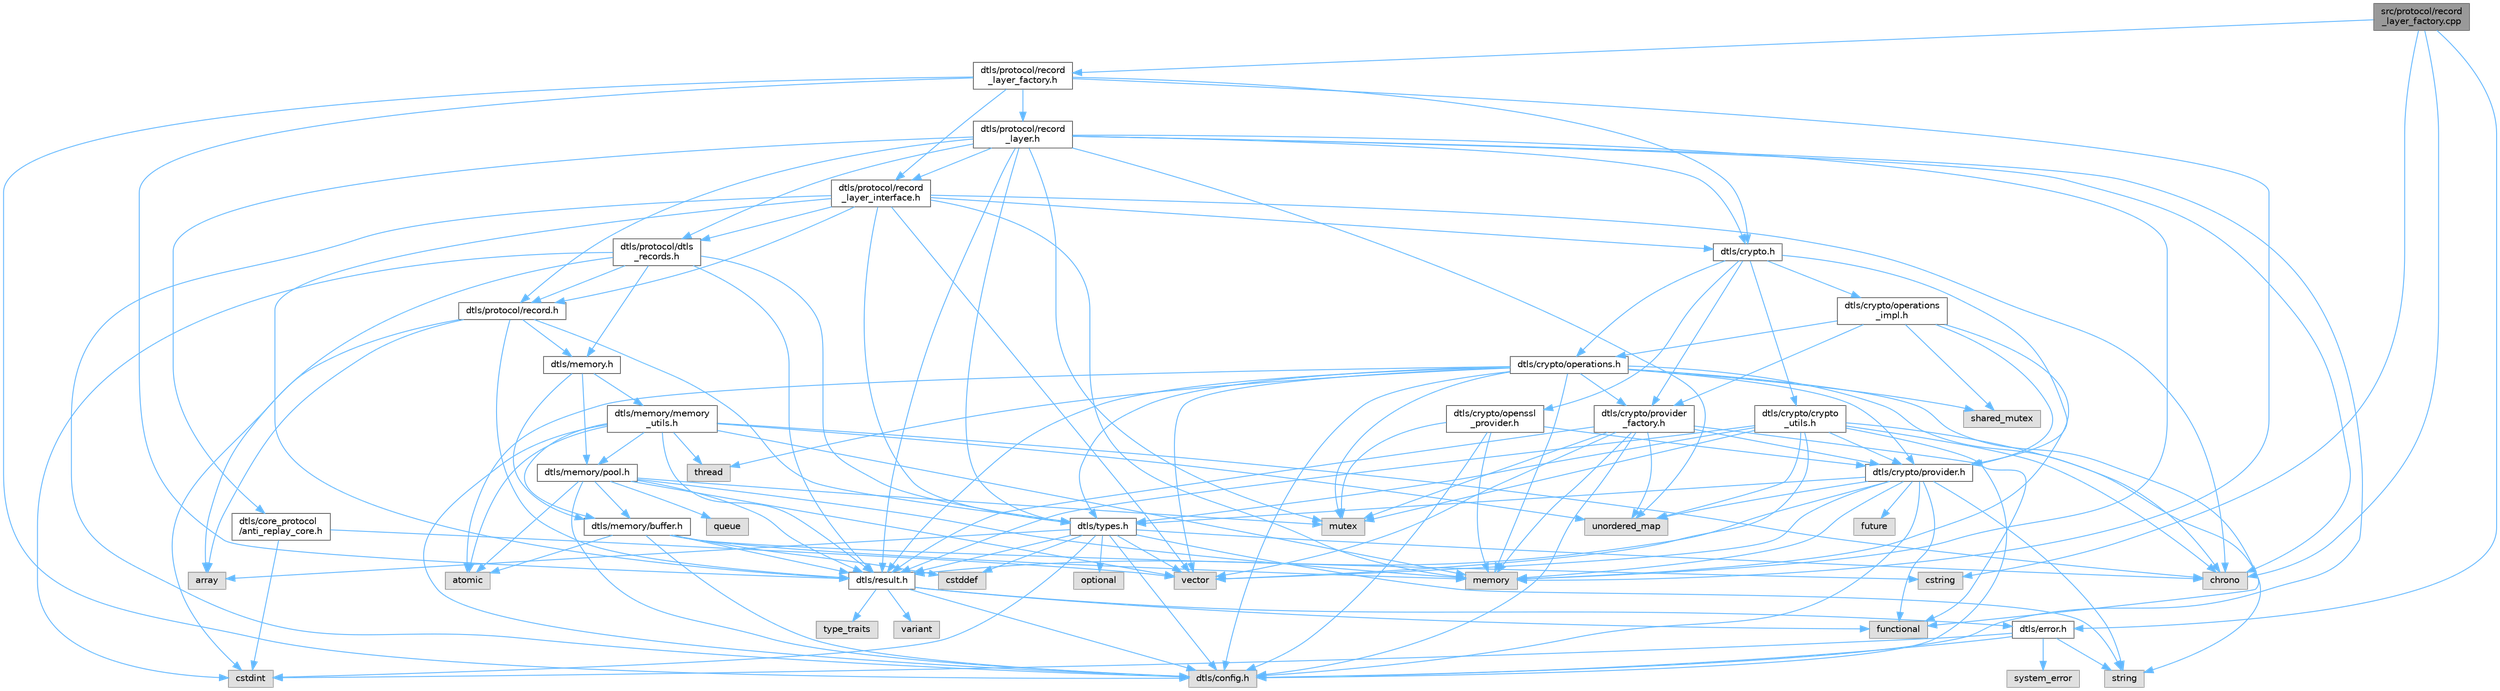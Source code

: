 digraph "src/protocol/record_layer_factory.cpp"
{
 // LATEX_PDF_SIZE
  bgcolor="transparent";
  edge [fontname=Helvetica,fontsize=10,labelfontname=Helvetica,labelfontsize=10];
  node [fontname=Helvetica,fontsize=10,shape=box,height=0.2,width=0.4];
  Node1 [id="Node000001",label="src/protocol/record\l_layer_factory.cpp",height=0.2,width=0.4,color="gray40", fillcolor="grey60", style="filled", fontcolor="black",tooltip=" "];
  Node1 -> Node2 [id="edge1_Node000001_Node000002",color="steelblue1",style="solid",tooltip=" "];
  Node2 [id="Node000002",label="dtls/protocol/record\l_layer_factory.h",height=0.2,width=0.4,color="grey40", fillcolor="white", style="filled",URL="$record__layer__factory_8h.html",tooltip=" "];
  Node2 -> Node3 [id="edge2_Node000002_Node000003",color="steelblue1",style="solid",tooltip=" "];
  Node3 [id="Node000003",label="dtls/config.h",height=0.2,width=0.4,color="grey60", fillcolor="#E0E0E0", style="filled",tooltip=" "];
  Node2 -> Node4 [id="edge3_Node000002_Node000004",color="steelblue1",style="solid",tooltip=" "];
  Node4 [id="Node000004",label="dtls/result.h",height=0.2,width=0.4,color="grey40", fillcolor="white", style="filled",URL="$result_8h.html",tooltip=" "];
  Node4 -> Node3 [id="edge4_Node000004_Node000003",color="steelblue1",style="solid",tooltip=" "];
  Node4 -> Node5 [id="edge5_Node000004_Node000005",color="steelblue1",style="solid",tooltip=" "];
  Node5 [id="Node000005",label="dtls/error.h",height=0.2,width=0.4,color="grey40", fillcolor="white", style="filled",URL="$error_8h.html",tooltip=" "];
  Node5 -> Node3 [id="edge6_Node000005_Node000003",color="steelblue1",style="solid",tooltip=" "];
  Node5 -> Node6 [id="edge7_Node000005_Node000006",color="steelblue1",style="solid",tooltip=" "];
  Node6 [id="Node000006",label="system_error",height=0.2,width=0.4,color="grey60", fillcolor="#E0E0E0", style="filled",tooltip=" "];
  Node5 -> Node7 [id="edge8_Node000005_Node000007",color="steelblue1",style="solid",tooltip=" "];
  Node7 [id="Node000007",label="string",height=0.2,width=0.4,color="grey60", fillcolor="#E0E0E0", style="filled",tooltip=" "];
  Node5 -> Node8 [id="edge9_Node000005_Node000008",color="steelblue1",style="solid",tooltip=" "];
  Node8 [id="Node000008",label="cstdint",height=0.2,width=0.4,color="grey60", fillcolor="#E0E0E0", style="filled",tooltip=" "];
  Node4 -> Node9 [id="edge10_Node000004_Node000009",color="steelblue1",style="solid",tooltip=" "];
  Node9 [id="Node000009",label="variant",height=0.2,width=0.4,color="grey60", fillcolor="#E0E0E0", style="filled",tooltip=" "];
  Node4 -> Node10 [id="edge11_Node000004_Node000010",color="steelblue1",style="solid",tooltip=" "];
  Node10 [id="Node000010",label="functional",height=0.2,width=0.4,color="grey60", fillcolor="#E0E0E0", style="filled",tooltip=" "];
  Node4 -> Node11 [id="edge12_Node000004_Node000011",color="steelblue1",style="solid",tooltip=" "];
  Node11 [id="Node000011",label="type_traits",height=0.2,width=0.4,color="grey60", fillcolor="#E0E0E0", style="filled",tooltip=" "];
  Node2 -> Node12 [id="edge13_Node000002_Node000012",color="steelblue1",style="solid",tooltip=" "];
  Node12 [id="Node000012",label="dtls/protocol/record\l_layer_interface.h",height=0.2,width=0.4,color="grey40", fillcolor="white", style="filled",URL="$record__layer__interface_8h.html",tooltip=" "];
  Node12 -> Node3 [id="edge14_Node000012_Node000003",color="steelblue1",style="solid",tooltip=" "];
  Node12 -> Node13 [id="edge15_Node000012_Node000013",color="steelblue1",style="solid",tooltip=" "];
  Node13 [id="Node000013",label="dtls/types.h",height=0.2,width=0.4,color="grey40", fillcolor="white", style="filled",URL="$types_8h.html",tooltip="Core DTLS v1.3 Protocol Types and Constants."];
  Node13 -> Node3 [id="edge16_Node000013_Node000003",color="steelblue1",style="solid",tooltip=" "];
  Node13 -> Node4 [id="edge17_Node000013_Node000004",color="steelblue1",style="solid",tooltip=" "];
  Node13 -> Node8 [id="edge18_Node000013_Node000008",color="steelblue1",style="solid",tooltip=" "];
  Node13 -> Node14 [id="edge19_Node000013_Node000014",color="steelblue1",style="solid",tooltip=" "];
  Node14 [id="Node000014",label="cstddef",height=0.2,width=0.4,color="grey60", fillcolor="#E0E0E0", style="filled",tooltip=" "];
  Node13 -> Node15 [id="edge20_Node000013_Node000015",color="steelblue1",style="solid",tooltip=" "];
  Node15 [id="Node000015",label="array",height=0.2,width=0.4,color="grey60", fillcolor="#E0E0E0", style="filled",tooltip=" "];
  Node13 -> Node16 [id="edge21_Node000013_Node000016",color="steelblue1",style="solid",tooltip=" "];
  Node16 [id="Node000016",label="vector",height=0.2,width=0.4,color="grey60", fillcolor="#E0E0E0", style="filled",tooltip=" "];
  Node13 -> Node7 [id="edge22_Node000013_Node000007",color="steelblue1",style="solid",tooltip=" "];
  Node13 -> Node17 [id="edge23_Node000013_Node000017",color="steelblue1",style="solid",tooltip=" "];
  Node17 [id="Node000017",label="chrono",height=0.2,width=0.4,color="grey60", fillcolor="#E0E0E0", style="filled",tooltip=" "];
  Node13 -> Node18 [id="edge24_Node000013_Node000018",color="steelblue1",style="solid",tooltip=" "];
  Node18 [id="Node000018",label="optional",height=0.2,width=0.4,color="grey60", fillcolor="#E0E0E0", style="filled",tooltip=" "];
  Node12 -> Node4 [id="edge25_Node000012_Node000004",color="steelblue1",style="solid",tooltip=" "];
  Node12 -> Node19 [id="edge26_Node000012_Node000019",color="steelblue1",style="solid",tooltip=" "];
  Node19 [id="Node000019",label="dtls/protocol/record.h",height=0.2,width=0.4,color="grey40", fillcolor="white", style="filled",URL="$record_8h.html",tooltip=" "];
  Node19 -> Node13 [id="edge27_Node000019_Node000013",color="steelblue1",style="solid",tooltip=" "];
  Node19 -> Node4 [id="edge28_Node000019_Node000004",color="steelblue1",style="solid",tooltip=" "];
  Node19 -> Node20 [id="edge29_Node000019_Node000020",color="steelblue1",style="solid",tooltip=" "];
  Node20 [id="Node000020",label="dtls/memory.h",height=0.2,width=0.4,color="grey40", fillcolor="white", style="filled",URL="$memory_8h.html",tooltip=" "];
  Node20 -> Node21 [id="edge30_Node000020_Node000021",color="steelblue1",style="solid",tooltip=" "];
  Node21 [id="Node000021",label="dtls/memory/buffer.h",height=0.2,width=0.4,color="grey40", fillcolor="white", style="filled",URL="$buffer_8h.html",tooltip=" "];
  Node21 -> Node3 [id="edge31_Node000021_Node000003",color="steelblue1",style="solid",tooltip=" "];
  Node21 -> Node4 [id="edge32_Node000021_Node000004",color="steelblue1",style="solid",tooltip=" "];
  Node21 -> Node22 [id="edge33_Node000021_Node000022",color="steelblue1",style="solid",tooltip=" "];
  Node22 [id="Node000022",label="memory",height=0.2,width=0.4,color="grey60", fillcolor="#E0E0E0", style="filled",tooltip=" "];
  Node21 -> Node14 [id="edge34_Node000021_Node000014",color="steelblue1",style="solid",tooltip=" "];
  Node21 -> Node23 [id="edge35_Node000021_Node000023",color="steelblue1",style="solid",tooltip=" "];
  Node23 [id="Node000023",label="cstring",height=0.2,width=0.4,color="grey60", fillcolor="#E0E0E0", style="filled",tooltip=" "];
  Node21 -> Node24 [id="edge36_Node000021_Node000024",color="steelblue1",style="solid",tooltip=" "];
  Node24 [id="Node000024",label="atomic",height=0.2,width=0.4,color="grey60", fillcolor="#E0E0E0", style="filled",tooltip=" "];
  Node20 -> Node25 [id="edge37_Node000020_Node000025",color="steelblue1",style="solid",tooltip=" "];
  Node25 [id="Node000025",label="dtls/memory/pool.h",height=0.2,width=0.4,color="grey40", fillcolor="white", style="filled",URL="$pool_8h.html",tooltip=" "];
  Node25 -> Node3 [id="edge38_Node000025_Node000003",color="steelblue1",style="solid",tooltip=" "];
  Node25 -> Node4 [id="edge39_Node000025_Node000004",color="steelblue1",style="solid",tooltip=" "];
  Node25 -> Node21 [id="edge40_Node000025_Node000021",color="steelblue1",style="solid",tooltip=" "];
  Node25 -> Node22 [id="edge41_Node000025_Node000022",color="steelblue1",style="solid",tooltip=" "];
  Node25 -> Node26 [id="edge42_Node000025_Node000026",color="steelblue1",style="solid",tooltip=" "];
  Node26 [id="Node000026",label="queue",height=0.2,width=0.4,color="grey60", fillcolor="#E0E0E0", style="filled",tooltip=" "];
  Node25 -> Node27 [id="edge43_Node000025_Node000027",color="steelblue1",style="solid",tooltip=" "];
  Node27 [id="Node000027",label="mutex",height=0.2,width=0.4,color="grey60", fillcolor="#E0E0E0", style="filled",tooltip=" "];
  Node25 -> Node24 [id="edge44_Node000025_Node000024",color="steelblue1",style="solid",tooltip=" "];
  Node25 -> Node16 [id="edge45_Node000025_Node000016",color="steelblue1",style="solid",tooltip=" "];
  Node20 -> Node28 [id="edge46_Node000020_Node000028",color="steelblue1",style="solid",tooltip=" "];
  Node28 [id="Node000028",label="dtls/memory/memory\l_utils.h",height=0.2,width=0.4,color="grey40", fillcolor="white", style="filled",URL="$memory__utils_8h.html",tooltip=" "];
  Node28 -> Node3 [id="edge47_Node000028_Node000003",color="steelblue1",style="solid",tooltip=" "];
  Node28 -> Node4 [id="edge48_Node000028_Node000004",color="steelblue1",style="solid",tooltip=" "];
  Node28 -> Node21 [id="edge49_Node000028_Node000021",color="steelblue1",style="solid",tooltip=" "];
  Node28 -> Node25 [id="edge50_Node000028_Node000025",color="steelblue1",style="solid",tooltip=" "];
  Node28 -> Node22 [id="edge51_Node000028_Node000022",color="steelblue1",style="solid",tooltip=" "];
  Node28 -> Node17 [id="edge52_Node000028_Node000017",color="steelblue1",style="solid",tooltip=" "];
  Node28 -> Node24 [id="edge53_Node000028_Node000024",color="steelblue1",style="solid",tooltip=" "];
  Node28 -> Node29 [id="edge54_Node000028_Node000029",color="steelblue1",style="solid",tooltip=" "];
  Node29 [id="Node000029",label="unordered_map",height=0.2,width=0.4,color="grey60", fillcolor="#E0E0E0", style="filled",tooltip=" "];
  Node28 -> Node30 [id="edge55_Node000028_Node000030",color="steelblue1",style="solid",tooltip=" "];
  Node30 [id="Node000030",label="thread",height=0.2,width=0.4,color="grey60", fillcolor="#E0E0E0", style="filled",tooltip=" "];
  Node19 -> Node8 [id="edge56_Node000019_Node000008",color="steelblue1",style="solid",tooltip=" "];
  Node19 -> Node15 [id="edge57_Node000019_Node000015",color="steelblue1",style="solid",tooltip=" "];
  Node12 -> Node31 [id="edge58_Node000012_Node000031",color="steelblue1",style="solid",tooltip=" "];
  Node31 [id="Node000031",label="dtls/protocol/dtls\l_records.h",height=0.2,width=0.4,color="grey40", fillcolor="white", style="filled",URL="$dtls__records_8h.html",tooltip=" "];
  Node31 -> Node13 [id="edge59_Node000031_Node000013",color="steelblue1",style="solid",tooltip=" "];
  Node31 -> Node4 [id="edge60_Node000031_Node000004",color="steelblue1",style="solid",tooltip=" "];
  Node31 -> Node20 [id="edge61_Node000031_Node000020",color="steelblue1",style="solid",tooltip=" "];
  Node31 -> Node19 [id="edge62_Node000031_Node000019",color="steelblue1",style="solid",tooltip=" "];
  Node31 -> Node8 [id="edge63_Node000031_Node000008",color="steelblue1",style="solid",tooltip=" "];
  Node31 -> Node15 [id="edge64_Node000031_Node000015",color="steelblue1",style="solid",tooltip=" "];
  Node12 -> Node32 [id="edge65_Node000012_Node000032",color="steelblue1",style="solid",tooltip=" "];
  Node32 [id="Node000032",label="dtls/crypto.h",height=0.2,width=0.4,color="grey40", fillcolor="white", style="filled",URL="$crypto_8h.html",tooltip=" "];
  Node32 -> Node33 [id="edge66_Node000032_Node000033",color="steelblue1",style="solid",tooltip=" "];
  Node33 [id="Node000033",label="dtls/crypto/provider.h",height=0.2,width=0.4,color="grey40", fillcolor="white", style="filled",URL="$provider_8h.html",tooltip="DTLS v1.3 Cryptographic Provider Interface."];
  Node33 -> Node3 [id="edge67_Node000033_Node000003",color="steelblue1",style="solid",tooltip=" "];
  Node33 -> Node13 [id="edge68_Node000033_Node000013",color="steelblue1",style="solid",tooltip=" "];
  Node33 -> Node4 [id="edge69_Node000033_Node000004",color="steelblue1",style="solid",tooltip=" "];
  Node33 -> Node22 [id="edge70_Node000033_Node000022",color="steelblue1",style="solid",tooltip=" "];
  Node33 -> Node16 [id="edge71_Node000033_Node000016",color="steelblue1",style="solid",tooltip=" "];
  Node33 -> Node7 [id="edge72_Node000033_Node000007",color="steelblue1",style="solid",tooltip=" "];
  Node33 -> Node10 [id="edge73_Node000033_Node000010",color="steelblue1",style="solid",tooltip=" "];
  Node33 -> Node34 [id="edge74_Node000033_Node000034",color="steelblue1",style="solid",tooltip=" "];
  Node34 [id="Node000034",label="future",height=0.2,width=0.4,color="grey60", fillcolor="#E0E0E0", style="filled",tooltip=" "];
  Node33 -> Node29 [id="edge75_Node000033_Node000029",color="steelblue1",style="solid",tooltip=" "];
  Node32 -> Node35 [id="edge76_Node000032_Node000035",color="steelblue1",style="solid",tooltip=" "];
  Node35 [id="Node000035",label="dtls/crypto/provider\l_factory.h",height=0.2,width=0.4,color="grey40", fillcolor="white", style="filled",URL="$provider__factory_8h.html",tooltip=" "];
  Node35 -> Node3 [id="edge77_Node000035_Node000003",color="steelblue1",style="solid",tooltip=" "];
  Node35 -> Node33 [id="edge78_Node000035_Node000033",color="steelblue1",style="solid",tooltip=" "];
  Node35 -> Node4 [id="edge79_Node000035_Node000004",color="steelblue1",style="solid",tooltip=" "];
  Node35 -> Node22 [id="edge80_Node000035_Node000022",color="steelblue1",style="solid",tooltip=" "];
  Node35 -> Node16 [id="edge81_Node000035_Node000016",color="steelblue1",style="solid",tooltip=" "];
  Node35 -> Node10 [id="edge82_Node000035_Node000010",color="steelblue1",style="solid",tooltip=" "];
  Node35 -> Node29 [id="edge83_Node000035_Node000029",color="steelblue1",style="solid",tooltip=" "];
  Node35 -> Node27 [id="edge84_Node000035_Node000027",color="steelblue1",style="solid",tooltip=" "];
  Node32 -> Node36 [id="edge85_Node000032_Node000036",color="steelblue1",style="solid",tooltip=" "];
  Node36 [id="Node000036",label="dtls/crypto/openssl\l_provider.h",height=0.2,width=0.4,color="grey40", fillcolor="white", style="filled",URL="$openssl__provider_8h.html",tooltip=" "];
  Node36 -> Node3 [id="edge86_Node000036_Node000003",color="steelblue1",style="solid",tooltip=" "];
  Node36 -> Node33 [id="edge87_Node000036_Node000033",color="steelblue1",style="solid",tooltip=" "];
  Node36 -> Node22 [id="edge88_Node000036_Node000022",color="steelblue1",style="solid",tooltip=" "];
  Node36 -> Node27 [id="edge89_Node000036_Node000027",color="steelblue1",style="solid",tooltip=" "];
  Node32 -> Node37 [id="edge90_Node000032_Node000037",color="steelblue1",style="solid",tooltip=" "];
  Node37 [id="Node000037",label="dtls/crypto/crypto\l_utils.h",height=0.2,width=0.4,color="grey40", fillcolor="white", style="filled",URL="$crypto__utils_8h.html",tooltip=" "];
  Node37 -> Node3 [id="edge91_Node000037_Node000003",color="steelblue1",style="solid",tooltip=" "];
  Node37 -> Node13 [id="edge92_Node000037_Node000013",color="steelblue1",style="solid",tooltip=" "];
  Node37 -> Node4 [id="edge93_Node000037_Node000004",color="steelblue1",style="solid",tooltip=" "];
  Node37 -> Node33 [id="edge94_Node000037_Node000033",color="steelblue1",style="solid",tooltip=" "];
  Node37 -> Node16 [id="edge95_Node000037_Node000016",color="steelblue1",style="solid",tooltip=" "];
  Node37 -> Node7 [id="edge96_Node000037_Node000007",color="steelblue1",style="solid",tooltip=" "];
  Node37 -> Node17 [id="edge97_Node000037_Node000017",color="steelblue1",style="solid",tooltip=" "];
  Node37 -> Node27 [id="edge98_Node000037_Node000027",color="steelblue1",style="solid",tooltip=" "];
  Node37 -> Node29 [id="edge99_Node000037_Node000029",color="steelblue1",style="solid",tooltip=" "];
  Node32 -> Node38 [id="edge100_Node000032_Node000038",color="steelblue1",style="solid",tooltip=" "];
  Node38 [id="Node000038",label="dtls/crypto/operations.h",height=0.2,width=0.4,color="grey40", fillcolor="white", style="filled",URL="$operations_8h.html",tooltip=" "];
  Node38 -> Node3 [id="edge101_Node000038_Node000003",color="steelblue1",style="solid",tooltip=" "];
  Node38 -> Node13 [id="edge102_Node000038_Node000013",color="steelblue1",style="solid",tooltip=" "];
  Node38 -> Node4 [id="edge103_Node000038_Node000004",color="steelblue1",style="solid",tooltip=" "];
  Node38 -> Node33 [id="edge104_Node000038_Node000033",color="steelblue1",style="solid",tooltip=" "];
  Node38 -> Node35 [id="edge105_Node000038_Node000035",color="steelblue1",style="solid",tooltip=" "];
  Node38 -> Node22 [id="edge106_Node000038_Node000022",color="steelblue1",style="solid",tooltip=" "];
  Node38 -> Node16 [id="edge107_Node000038_Node000016",color="steelblue1",style="solid",tooltip=" "];
  Node38 -> Node10 [id="edge108_Node000038_Node000010",color="steelblue1",style="solid",tooltip=" "];
  Node38 -> Node39 [id="edge109_Node000038_Node000039",color="steelblue1",style="solid",tooltip=" "];
  Node39 [id="Node000039",label="shared_mutex",height=0.2,width=0.4,color="grey60", fillcolor="#E0E0E0", style="filled",tooltip=" "];
  Node38 -> Node24 [id="edge110_Node000038_Node000024",color="steelblue1",style="solid",tooltip=" "];
  Node38 -> Node30 [id="edge111_Node000038_Node000030",color="steelblue1",style="solid",tooltip=" "];
  Node38 -> Node27 [id="edge112_Node000038_Node000027",color="steelblue1",style="solid",tooltip=" "];
  Node38 -> Node17 [id="edge113_Node000038_Node000017",color="steelblue1",style="solid",tooltip=" "];
  Node32 -> Node40 [id="edge114_Node000032_Node000040",color="steelblue1",style="solid",tooltip=" "];
  Node40 [id="Node000040",label="dtls/crypto/operations\l_impl.h",height=0.2,width=0.4,color="grey40", fillcolor="white", style="filled",URL="$operations__impl_8h.html",tooltip=" "];
  Node40 -> Node38 [id="edge115_Node000040_Node000038",color="steelblue1",style="solid",tooltip=" "];
  Node40 -> Node33 [id="edge116_Node000040_Node000033",color="steelblue1",style="solid",tooltip=" "];
  Node40 -> Node35 [id="edge117_Node000040_Node000035",color="steelblue1",style="solid",tooltip=" "];
  Node40 -> Node22 [id="edge118_Node000040_Node000022",color="steelblue1",style="solid",tooltip=" "];
  Node40 -> Node39 [id="edge119_Node000040_Node000039",color="steelblue1",style="solid",tooltip=" "];
  Node12 -> Node22 [id="edge120_Node000012_Node000022",color="steelblue1",style="solid",tooltip=" "];
  Node12 -> Node16 [id="edge121_Node000012_Node000016",color="steelblue1",style="solid",tooltip=" "];
  Node12 -> Node17 [id="edge122_Node000012_Node000017",color="steelblue1",style="solid",tooltip=" "];
  Node2 -> Node41 [id="edge123_Node000002_Node000041",color="steelblue1",style="solid",tooltip=" "];
  Node41 [id="Node000041",label="dtls/protocol/record\l_layer.h",height=0.2,width=0.4,color="grey40", fillcolor="white", style="filled",URL="$record__layer_8h.html",tooltip=" "];
  Node41 -> Node3 [id="edge124_Node000041_Node000003",color="steelblue1",style="solid",tooltip=" "];
  Node41 -> Node13 [id="edge125_Node000041_Node000013",color="steelblue1",style="solid",tooltip=" "];
  Node41 -> Node4 [id="edge126_Node000041_Node000004",color="steelblue1",style="solid",tooltip=" "];
  Node41 -> Node19 [id="edge127_Node000041_Node000019",color="steelblue1",style="solid",tooltip=" "];
  Node41 -> Node31 [id="edge128_Node000041_Node000031",color="steelblue1",style="solid",tooltip=" "];
  Node41 -> Node12 [id="edge129_Node000041_Node000012",color="steelblue1",style="solid",tooltip=" "];
  Node41 -> Node42 [id="edge130_Node000041_Node000042",color="steelblue1",style="solid",tooltip=" "];
  Node42 [id="Node000042",label="dtls/core_protocol\l/anti_replay_core.h",height=0.2,width=0.4,color="grey40", fillcolor="white", style="filled",URL="$anti__replay__core_8h.html",tooltip=" "];
  Node42 -> Node8 [id="edge131_Node000042_Node000008",color="steelblue1",style="solid",tooltip=" "];
  Node42 -> Node16 [id="edge132_Node000042_Node000016",color="steelblue1",style="solid",tooltip=" "];
  Node41 -> Node32 [id="edge133_Node000041_Node000032",color="steelblue1",style="solid",tooltip=" "];
  Node41 -> Node22 [id="edge134_Node000041_Node000022",color="steelblue1",style="solid",tooltip=" "];
  Node41 -> Node27 [id="edge135_Node000041_Node000027",color="steelblue1",style="solid",tooltip=" "];
  Node41 -> Node29 [id="edge136_Node000041_Node000029",color="steelblue1",style="solid",tooltip=" "];
  Node41 -> Node17 [id="edge137_Node000041_Node000017",color="steelblue1",style="solid",tooltip=" "];
  Node2 -> Node32 [id="edge138_Node000002_Node000032",color="steelblue1",style="solid",tooltip=" "];
  Node2 -> Node22 [id="edge139_Node000002_Node000022",color="steelblue1",style="solid",tooltip=" "];
  Node1 -> Node5 [id="edge140_Node000001_Node000005",color="steelblue1",style="solid",tooltip=" "];
  Node1 -> Node17 [id="edge141_Node000001_Node000017",color="steelblue1",style="solid",tooltip=" "];
  Node1 -> Node23 [id="edge142_Node000001_Node000023",color="steelblue1",style="solid",tooltip=" "];
}
